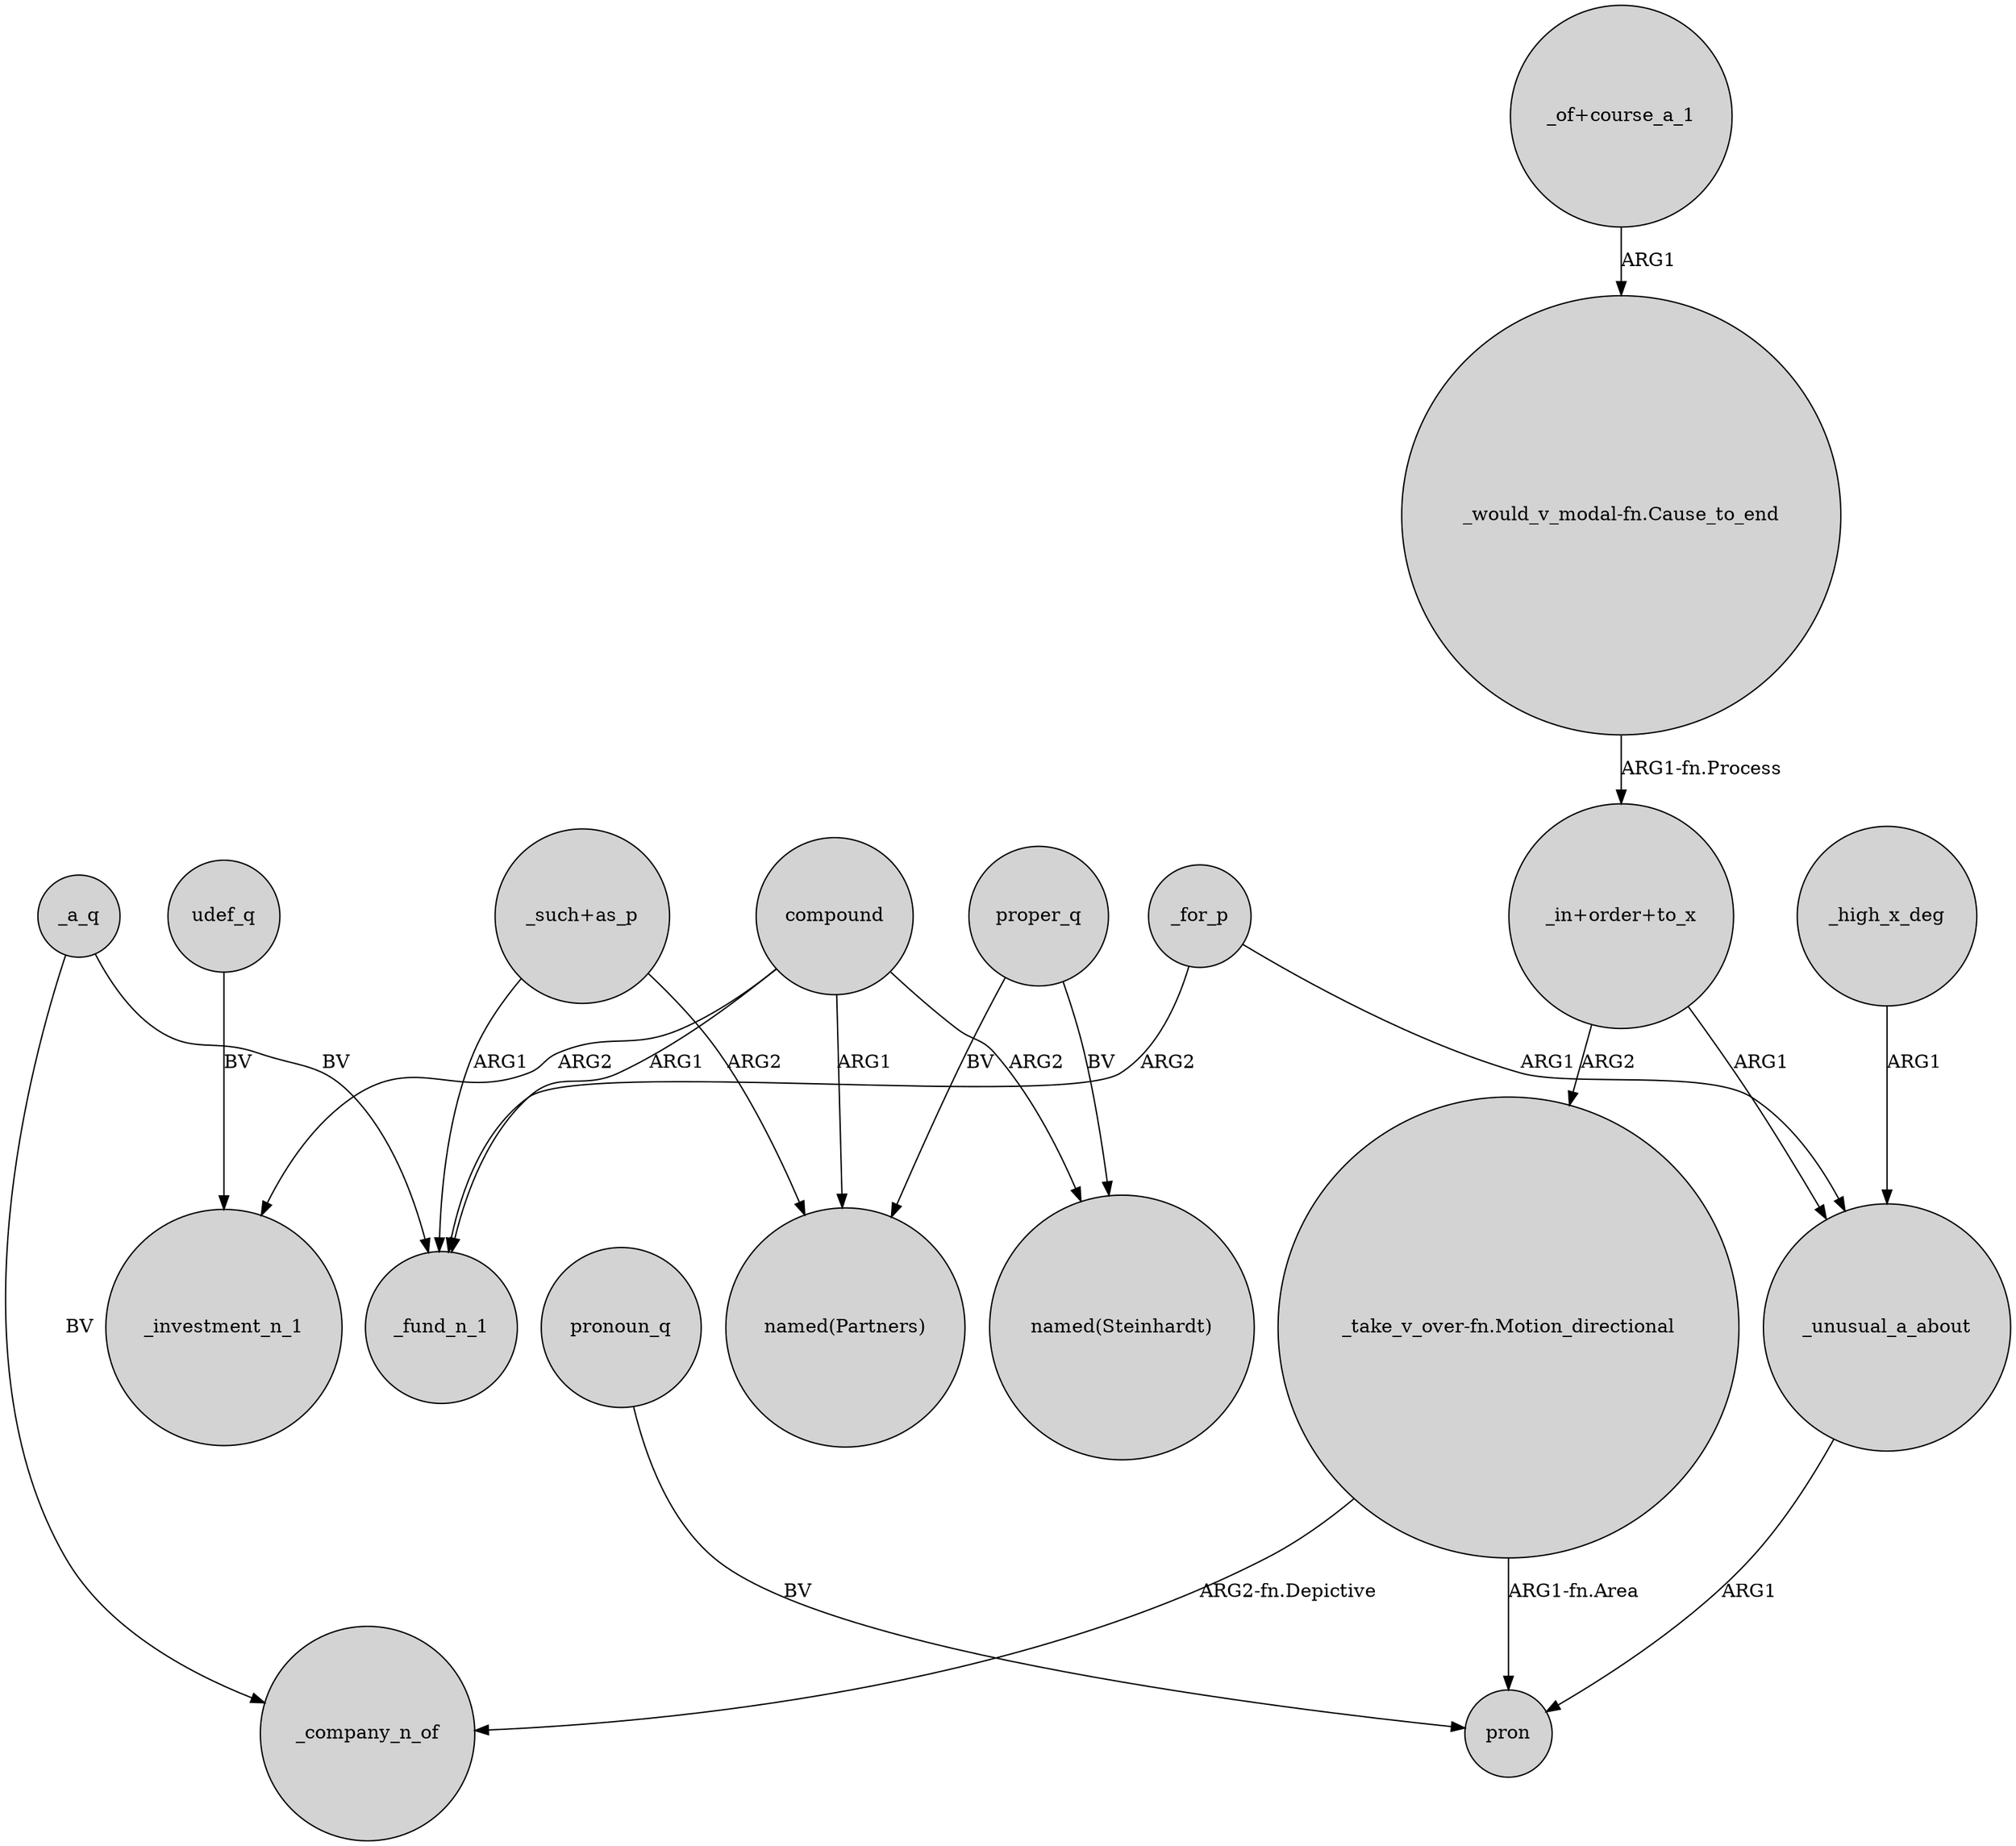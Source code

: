 digraph {
	node [shape=circle style=filled]
	compound -> _fund_n_1 [label=ARG1]
	compound -> "named(Steinhardt)" [label=ARG2]
	_a_q -> _fund_n_1 [label=BV]
	_for_p -> _fund_n_1 [label=ARG2]
	"_in+order+to_x" -> _unusual_a_about [label=ARG1]
	compound -> _investment_n_1 [label=ARG2]
	proper_q -> "named(Steinhardt)" [label=BV]
	"_such+as_p" -> _fund_n_1 [label=ARG1]
	_a_q -> _company_n_of [label=BV]
	proper_q -> "named(Partners)" [label=BV]
	"_of+course_a_1" -> "_would_v_modal-fn.Cause_to_end" [label=ARG1]
	pronoun_q -> pron [label=BV]
	"_in+order+to_x" -> "_take_v_over-fn.Motion_directional" [label=ARG2]
	_for_p -> _unusual_a_about [label=ARG1]
	"_take_v_over-fn.Motion_directional" -> pron [label="ARG1-fn.Area"]
	"_such+as_p" -> "named(Partners)" [label=ARG2]
	"_take_v_over-fn.Motion_directional" -> _company_n_of [label="ARG2-fn.Depictive"]
	udef_q -> _investment_n_1 [label=BV]
	_unusual_a_about -> pron [label=ARG1]
	"_would_v_modal-fn.Cause_to_end" -> "_in+order+to_x" [label="ARG1-fn.Process"]
	compound -> "named(Partners)" [label=ARG1]
	_high_x_deg -> _unusual_a_about [label=ARG1]
}
